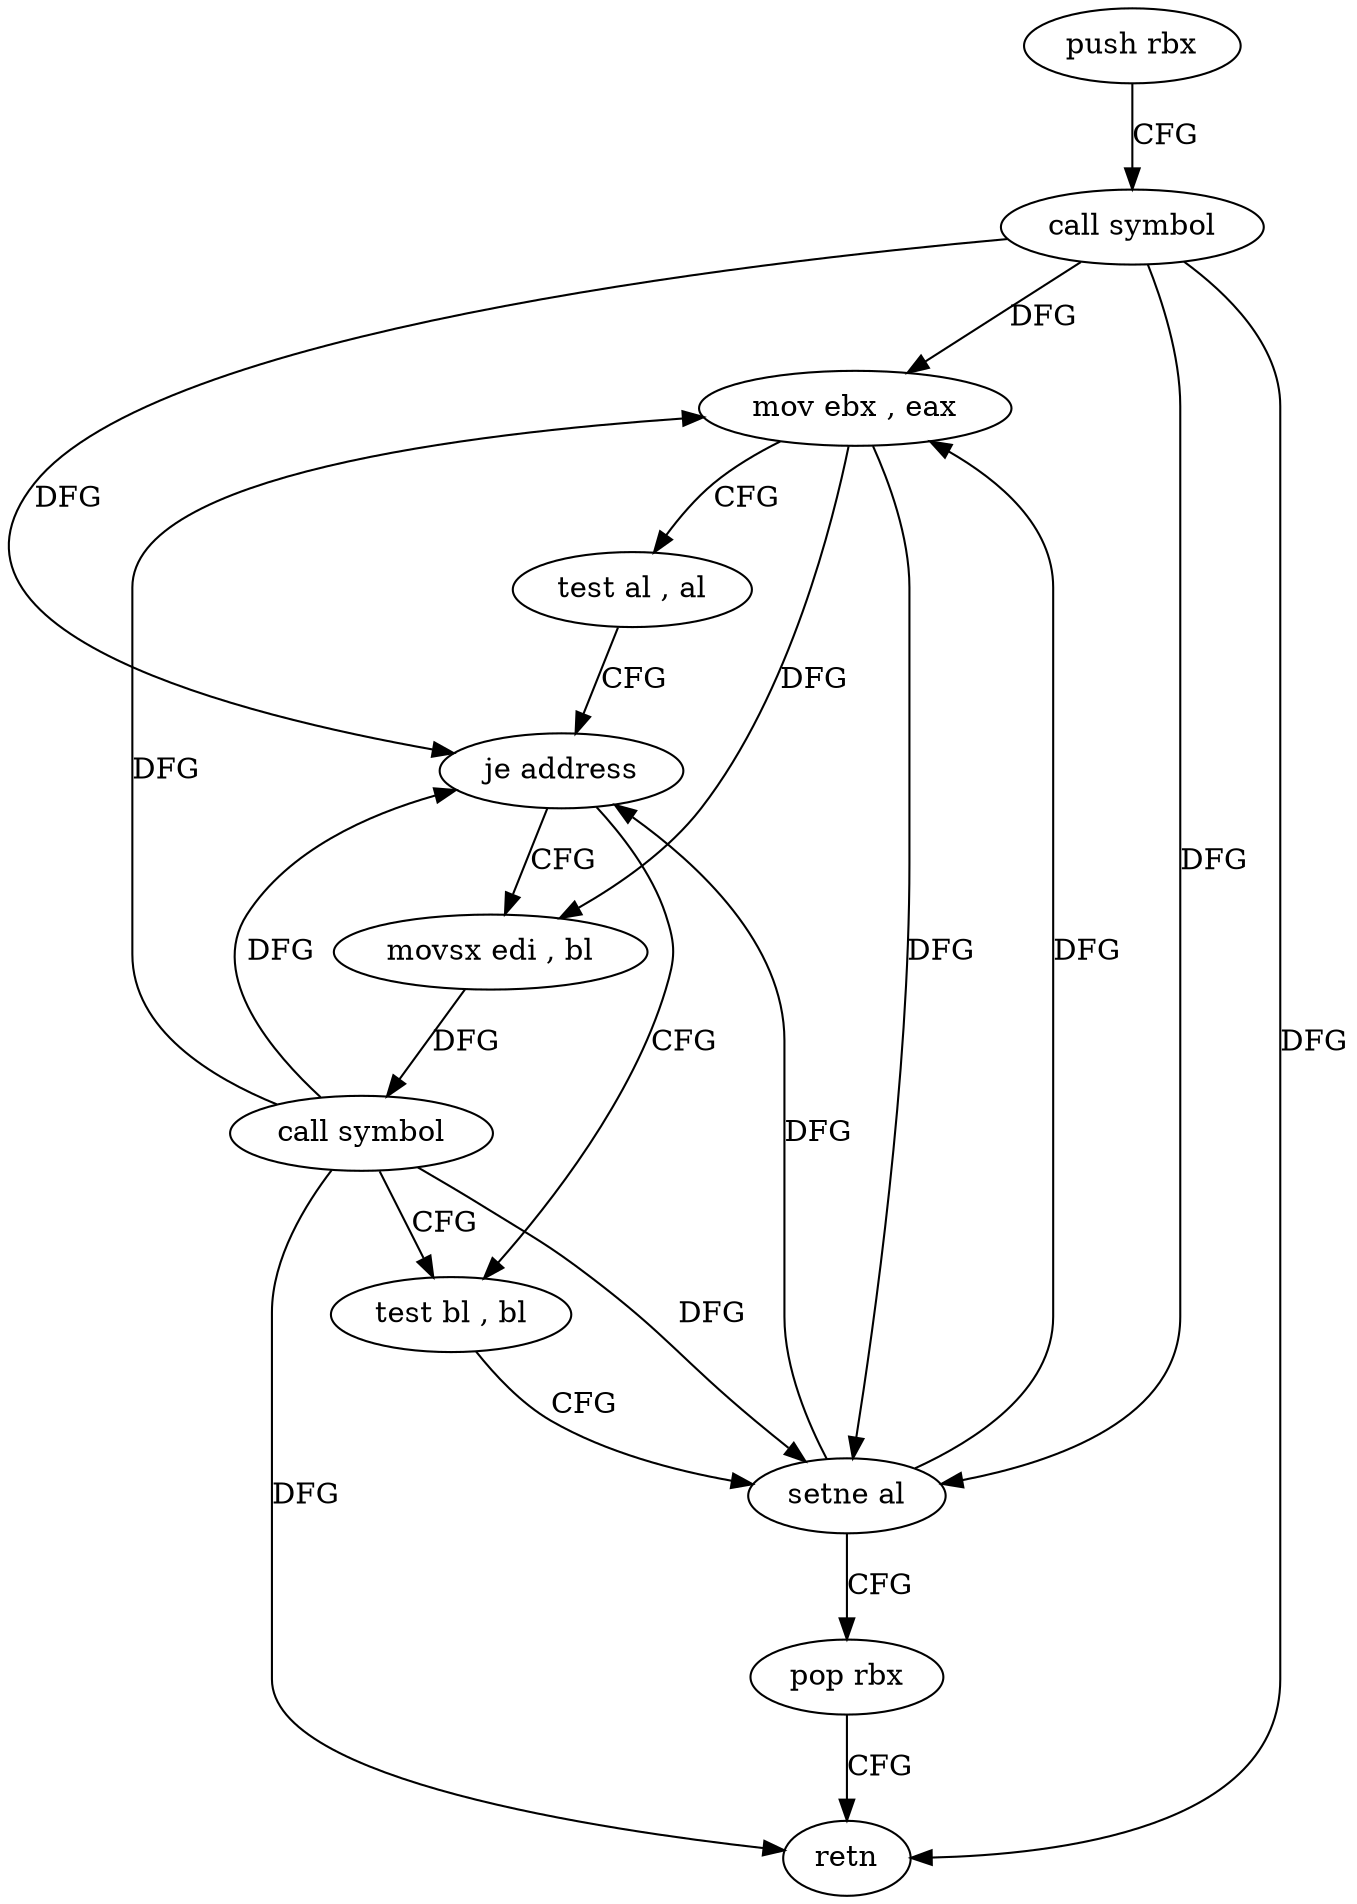 digraph "func" {
"4230032" [label = "push rbx" ]
"4230033" [label = "call symbol" ]
"4230038" [label = "mov ebx , eax" ]
"4230040" [label = "test al , al" ]
"4230042" [label = "je address" ]
"4230052" [label = "test bl , bl" ]
"4230044" [label = "movsx edi , bl" ]
"4230054" [label = "setne al" ]
"4230057" [label = "pop rbx" ]
"4230058" [label = "retn" ]
"4230047" [label = "call symbol" ]
"4230032" -> "4230033" [ label = "CFG" ]
"4230033" -> "4230038" [ label = "DFG" ]
"4230033" -> "4230042" [ label = "DFG" ]
"4230033" -> "4230054" [ label = "DFG" ]
"4230033" -> "4230058" [ label = "DFG" ]
"4230038" -> "4230040" [ label = "CFG" ]
"4230038" -> "4230054" [ label = "DFG" ]
"4230038" -> "4230044" [ label = "DFG" ]
"4230040" -> "4230042" [ label = "CFG" ]
"4230042" -> "4230052" [ label = "CFG" ]
"4230042" -> "4230044" [ label = "CFG" ]
"4230052" -> "4230054" [ label = "CFG" ]
"4230044" -> "4230047" [ label = "DFG" ]
"4230054" -> "4230057" [ label = "CFG" ]
"4230054" -> "4230038" [ label = "DFG" ]
"4230054" -> "4230042" [ label = "DFG" ]
"4230057" -> "4230058" [ label = "CFG" ]
"4230047" -> "4230052" [ label = "CFG" ]
"4230047" -> "4230038" [ label = "DFG" ]
"4230047" -> "4230042" [ label = "DFG" ]
"4230047" -> "4230054" [ label = "DFG" ]
"4230047" -> "4230058" [ label = "DFG" ]
}
